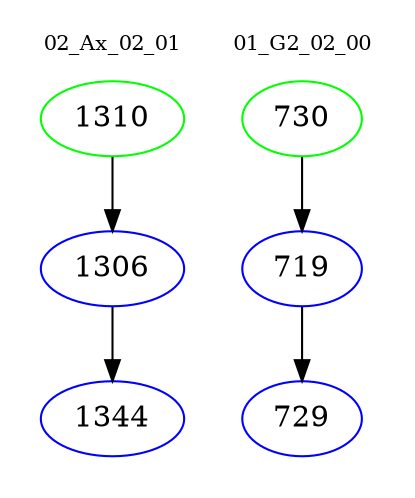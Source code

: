 digraph{
subgraph cluster_0 {
color = white
label = "02_Ax_02_01";
fontsize=10;
T0_1310 [label="1310", color="green"]
T0_1310 -> T0_1306 [color="black"]
T0_1306 [label="1306", color="blue"]
T0_1306 -> T0_1344 [color="black"]
T0_1344 [label="1344", color="blue"]
}
subgraph cluster_1 {
color = white
label = "01_G2_02_00";
fontsize=10;
T1_730 [label="730", color="green"]
T1_730 -> T1_719 [color="black"]
T1_719 [label="719", color="blue"]
T1_719 -> T1_729 [color="black"]
T1_729 [label="729", color="blue"]
}
}
